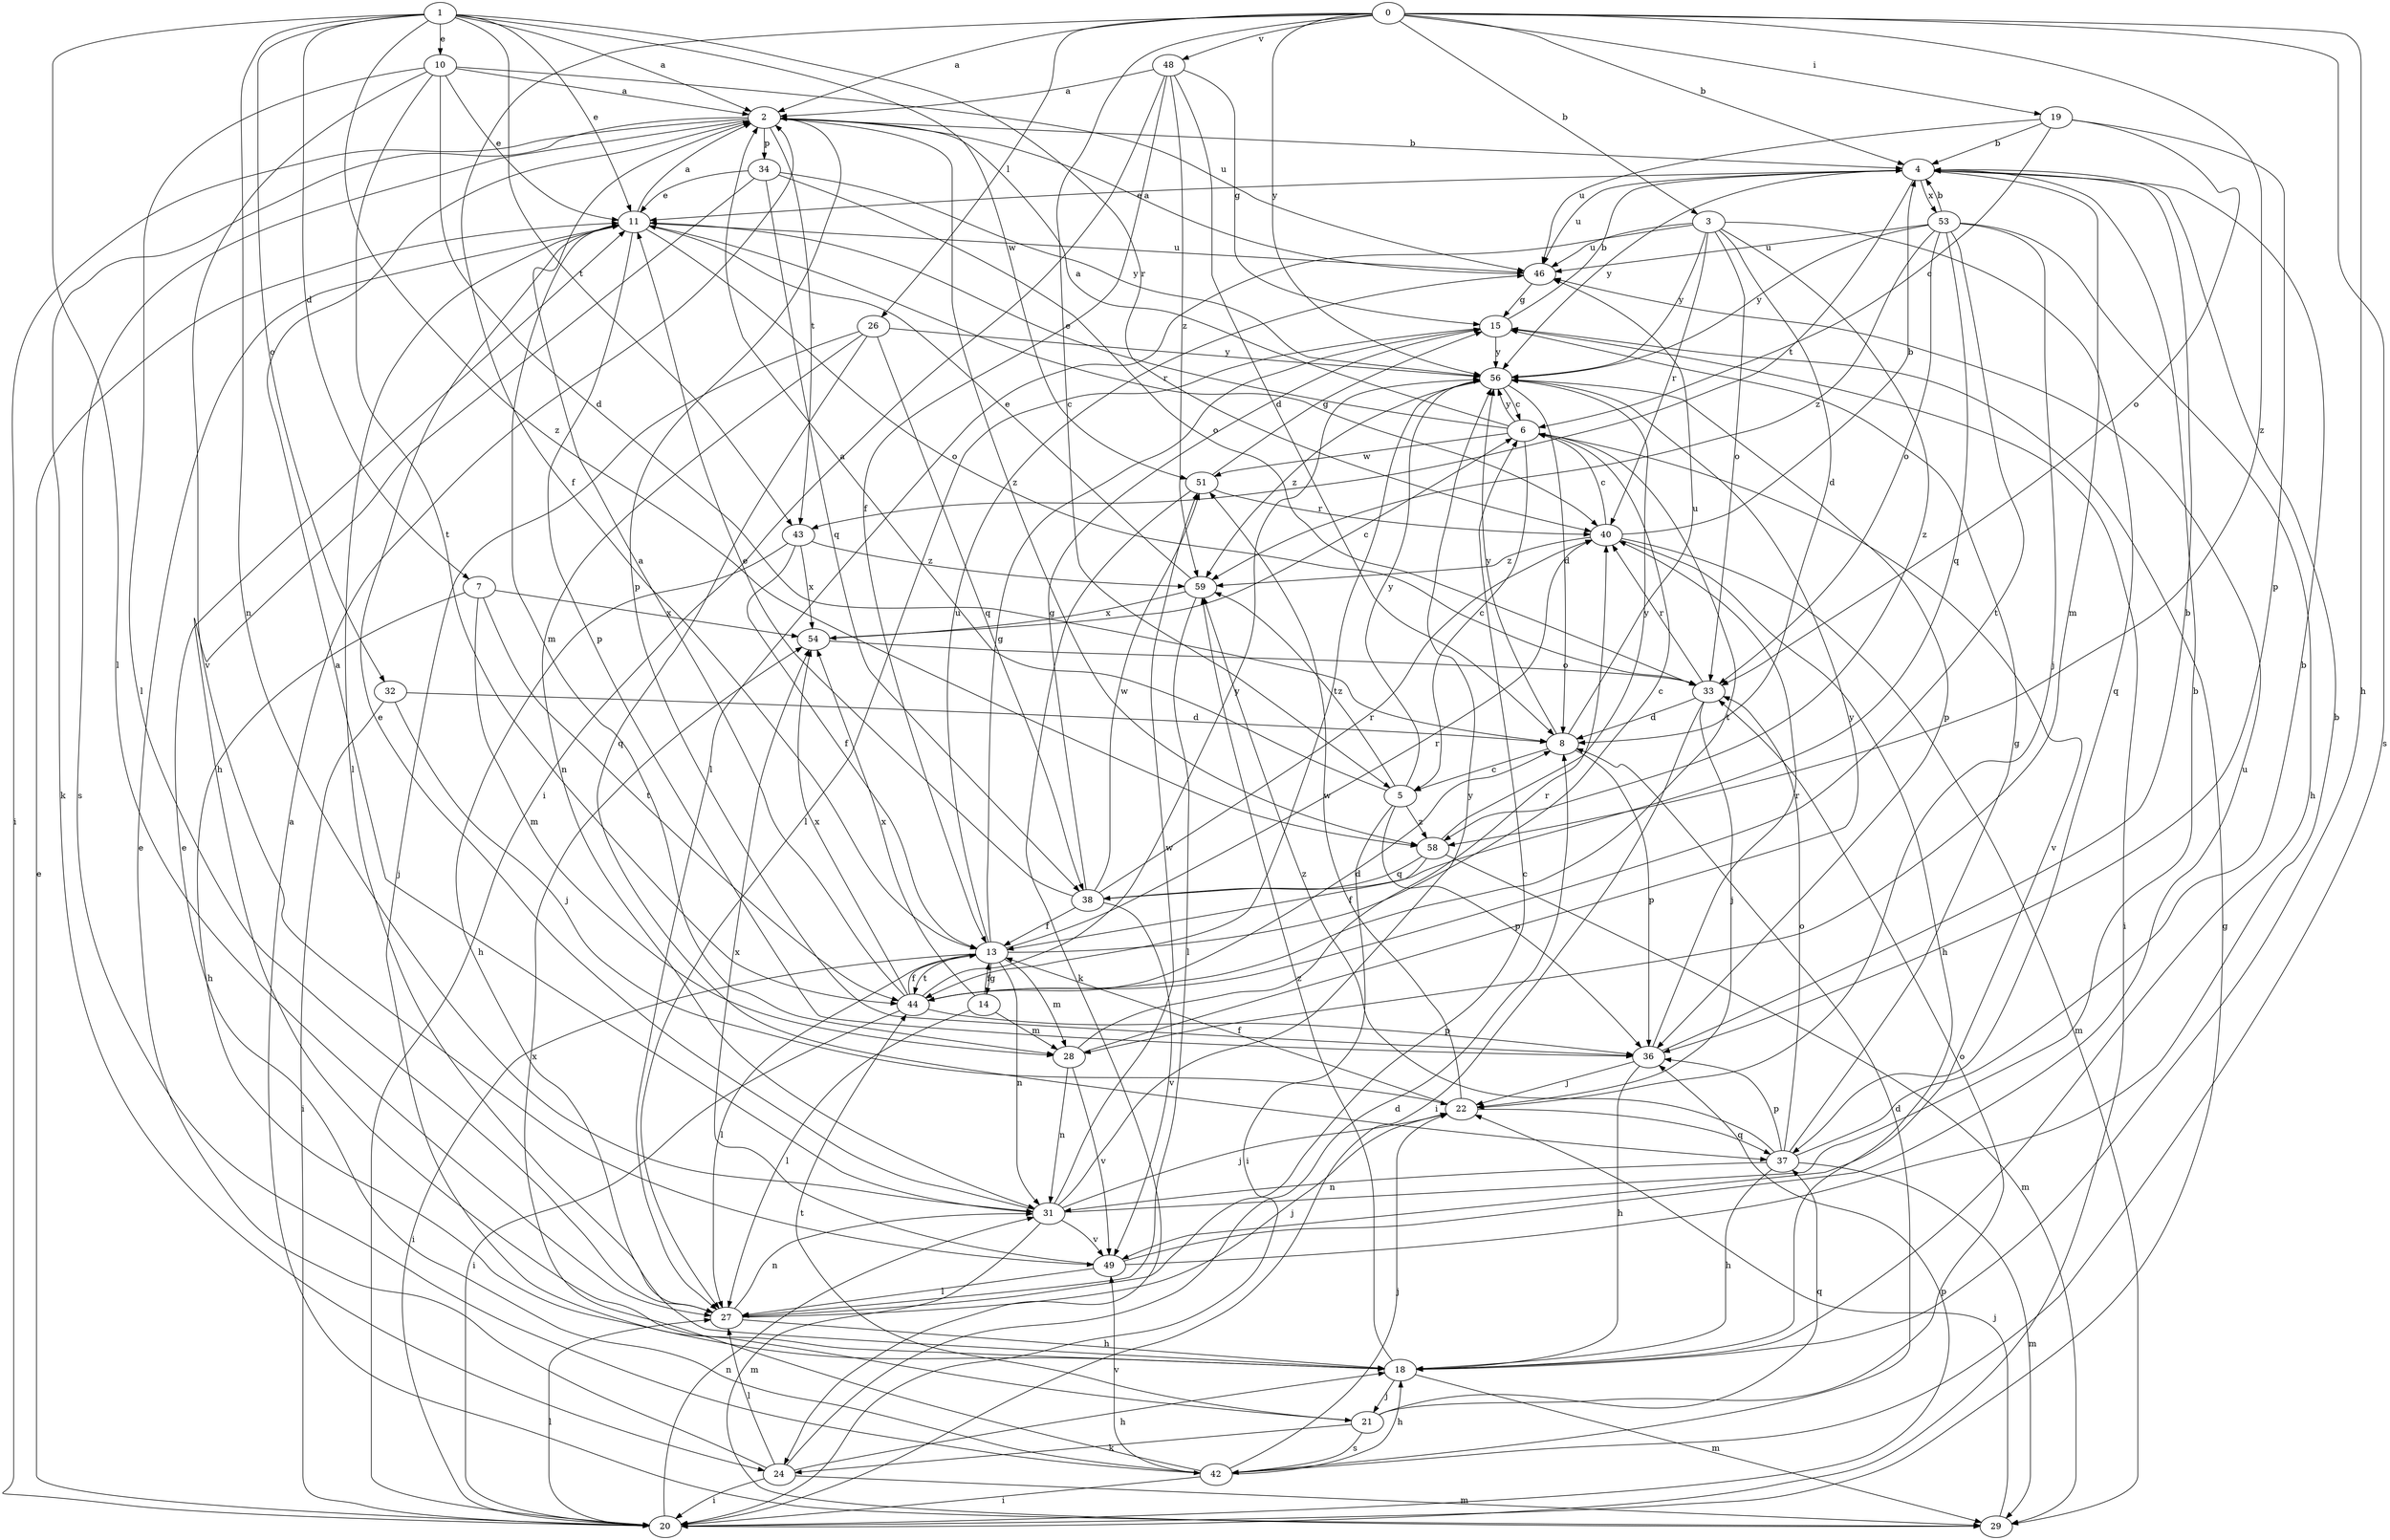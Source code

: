 strict digraph  {
0;
1;
2;
3;
4;
5;
6;
7;
8;
10;
11;
13;
14;
15;
18;
19;
20;
21;
22;
24;
26;
27;
28;
29;
31;
32;
33;
34;
36;
37;
38;
40;
42;
43;
44;
46;
48;
49;
51;
53;
54;
56;
58;
59;
0 -> 2  [label=a];
0 -> 3  [label=b];
0 -> 4  [label=b];
0 -> 5  [label=c];
0 -> 13  [label=f];
0 -> 18  [label=h];
0 -> 19  [label=i];
0 -> 26  [label=l];
0 -> 42  [label=s];
0 -> 48  [label=v];
0 -> 56  [label=y];
0 -> 58  [label=z];
1 -> 2  [label=a];
1 -> 7  [label=d];
1 -> 10  [label=e];
1 -> 11  [label=e];
1 -> 27  [label=l];
1 -> 31  [label=n];
1 -> 32  [label=o];
1 -> 40  [label=r];
1 -> 43  [label=t];
1 -> 51  [label=w];
1 -> 58  [label=z];
2 -> 4  [label=b];
2 -> 20  [label=i];
2 -> 24  [label=k];
2 -> 34  [label=p];
2 -> 36  [label=p];
2 -> 42  [label=s];
2 -> 43  [label=t];
2 -> 58  [label=z];
3 -> 8  [label=d];
3 -> 27  [label=l];
3 -> 33  [label=o];
3 -> 37  [label=q];
3 -> 40  [label=r];
3 -> 46  [label=u];
3 -> 56  [label=y];
3 -> 58  [label=z];
4 -> 11  [label=e];
4 -> 28  [label=m];
4 -> 43  [label=t];
4 -> 46  [label=u];
4 -> 53  [label=x];
4 -> 56  [label=y];
5 -> 2  [label=a];
5 -> 20  [label=i];
5 -> 36  [label=p];
5 -> 56  [label=y];
5 -> 58  [label=z];
5 -> 59  [label=z];
6 -> 2  [label=a];
6 -> 5  [label=c];
6 -> 11  [label=e];
6 -> 44  [label=t];
6 -> 49  [label=v];
6 -> 51  [label=w];
6 -> 56  [label=y];
7 -> 18  [label=h];
7 -> 28  [label=m];
7 -> 44  [label=t];
7 -> 54  [label=x];
8 -> 5  [label=c];
8 -> 36  [label=p];
8 -> 46  [label=u];
8 -> 56  [label=y];
10 -> 2  [label=a];
10 -> 8  [label=d];
10 -> 11  [label=e];
10 -> 27  [label=l];
10 -> 44  [label=t];
10 -> 46  [label=u];
10 -> 49  [label=v];
11 -> 2  [label=a];
11 -> 27  [label=l];
11 -> 28  [label=m];
11 -> 33  [label=o];
11 -> 36  [label=p];
11 -> 40  [label=r];
11 -> 46  [label=u];
13 -> 6  [label=c];
13 -> 14  [label=g];
13 -> 15  [label=g];
13 -> 20  [label=i];
13 -> 27  [label=l];
13 -> 28  [label=m];
13 -> 31  [label=n];
13 -> 40  [label=r];
13 -> 44  [label=t];
13 -> 46  [label=u];
14 -> 13  [label=f];
14 -> 27  [label=l];
14 -> 28  [label=m];
14 -> 54  [label=x];
15 -> 4  [label=b];
15 -> 20  [label=i];
15 -> 27  [label=l];
15 -> 56  [label=y];
18 -> 21  [label=j];
18 -> 29  [label=m];
18 -> 59  [label=z];
19 -> 4  [label=b];
19 -> 6  [label=c];
19 -> 33  [label=o];
19 -> 36  [label=p];
19 -> 46  [label=u];
20 -> 11  [label=e];
20 -> 15  [label=g];
20 -> 27  [label=l];
20 -> 31  [label=n];
20 -> 36  [label=p];
21 -> 24  [label=k];
21 -> 33  [label=o];
21 -> 37  [label=q];
21 -> 42  [label=s];
21 -> 44  [label=t];
22 -> 13  [label=f];
22 -> 37  [label=q];
22 -> 51  [label=w];
24 -> 8  [label=d];
24 -> 11  [label=e];
24 -> 18  [label=h];
24 -> 20  [label=i];
24 -> 27  [label=l];
24 -> 29  [label=m];
26 -> 21  [label=j];
26 -> 31  [label=n];
26 -> 37  [label=q];
26 -> 38  [label=q];
26 -> 56  [label=y];
27 -> 6  [label=c];
27 -> 18  [label=h];
27 -> 22  [label=j];
27 -> 31  [label=n];
28 -> 31  [label=n];
28 -> 40  [label=r];
28 -> 49  [label=v];
28 -> 56  [label=y];
29 -> 2  [label=a];
29 -> 22  [label=j];
31 -> 2  [label=a];
31 -> 4  [label=b];
31 -> 11  [label=e];
31 -> 22  [label=j];
31 -> 29  [label=m];
31 -> 49  [label=v];
31 -> 51  [label=w];
31 -> 56  [label=y];
32 -> 8  [label=d];
32 -> 20  [label=i];
32 -> 22  [label=j];
33 -> 8  [label=d];
33 -> 20  [label=i];
33 -> 22  [label=j];
33 -> 40  [label=r];
34 -> 11  [label=e];
34 -> 18  [label=h];
34 -> 33  [label=o];
34 -> 38  [label=q];
34 -> 56  [label=y];
36 -> 4  [label=b];
36 -> 18  [label=h];
36 -> 22  [label=j];
36 -> 40  [label=r];
37 -> 4  [label=b];
37 -> 15  [label=g];
37 -> 18  [label=h];
37 -> 29  [label=m];
37 -> 31  [label=n];
37 -> 33  [label=o];
37 -> 36  [label=p];
37 -> 59  [label=z];
38 -> 11  [label=e];
38 -> 13  [label=f];
38 -> 15  [label=g];
38 -> 40  [label=r];
38 -> 49  [label=v];
38 -> 51  [label=w];
40 -> 4  [label=b];
40 -> 6  [label=c];
40 -> 18  [label=h];
40 -> 29  [label=m];
40 -> 59  [label=z];
42 -> 8  [label=d];
42 -> 11  [label=e];
42 -> 18  [label=h];
42 -> 20  [label=i];
42 -> 22  [label=j];
42 -> 49  [label=v];
42 -> 54  [label=x];
43 -> 13  [label=f];
43 -> 18  [label=h];
43 -> 54  [label=x];
43 -> 59  [label=z];
44 -> 2  [label=a];
44 -> 8  [label=d];
44 -> 13  [label=f];
44 -> 20  [label=i];
44 -> 36  [label=p];
44 -> 54  [label=x];
44 -> 56  [label=y];
46 -> 2  [label=a];
46 -> 15  [label=g];
48 -> 2  [label=a];
48 -> 8  [label=d];
48 -> 13  [label=f];
48 -> 15  [label=g];
48 -> 20  [label=i];
48 -> 59  [label=z];
49 -> 4  [label=b];
49 -> 27  [label=l];
49 -> 46  [label=u];
49 -> 54  [label=x];
51 -> 15  [label=g];
51 -> 24  [label=k];
51 -> 40  [label=r];
53 -> 4  [label=b];
53 -> 18  [label=h];
53 -> 22  [label=j];
53 -> 33  [label=o];
53 -> 38  [label=q];
53 -> 44  [label=t];
53 -> 46  [label=u];
53 -> 56  [label=y];
53 -> 59  [label=z];
54 -> 6  [label=c];
54 -> 33  [label=o];
56 -> 6  [label=c];
56 -> 8  [label=d];
56 -> 36  [label=p];
56 -> 44  [label=t];
56 -> 59  [label=z];
58 -> 13  [label=f];
58 -> 29  [label=m];
58 -> 38  [label=q];
58 -> 56  [label=y];
59 -> 11  [label=e];
59 -> 27  [label=l];
59 -> 54  [label=x];
}
